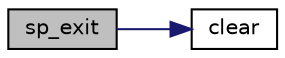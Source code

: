 digraph "sp_exit"
{
 // LATEX_PDF_SIZE
  edge [fontname="Helvetica",fontsize="10",labelfontname="Helvetica",labelfontsize="10"];
  node [fontname="Helvetica",fontsize="10",shape=record];
  rankdir="LR";
  Node1 [label="sp_exit",height=0.2,width=0.4,color="black", fillcolor="grey75", style="filled", fontcolor="black",tooltip="This function exits the serial port by clearing the received data queue."];
  Node1 -> Node2 [color="midnightblue",fontsize="10",style="solid"];
  Node2 [label="clear",height=0.2,width=0.4,color="black", fillcolor="white", style="filled",URL="$queue_8c.html#ac9c47c6bcc2955fed6349fc78d6e54a1",tooltip=" "];
}
